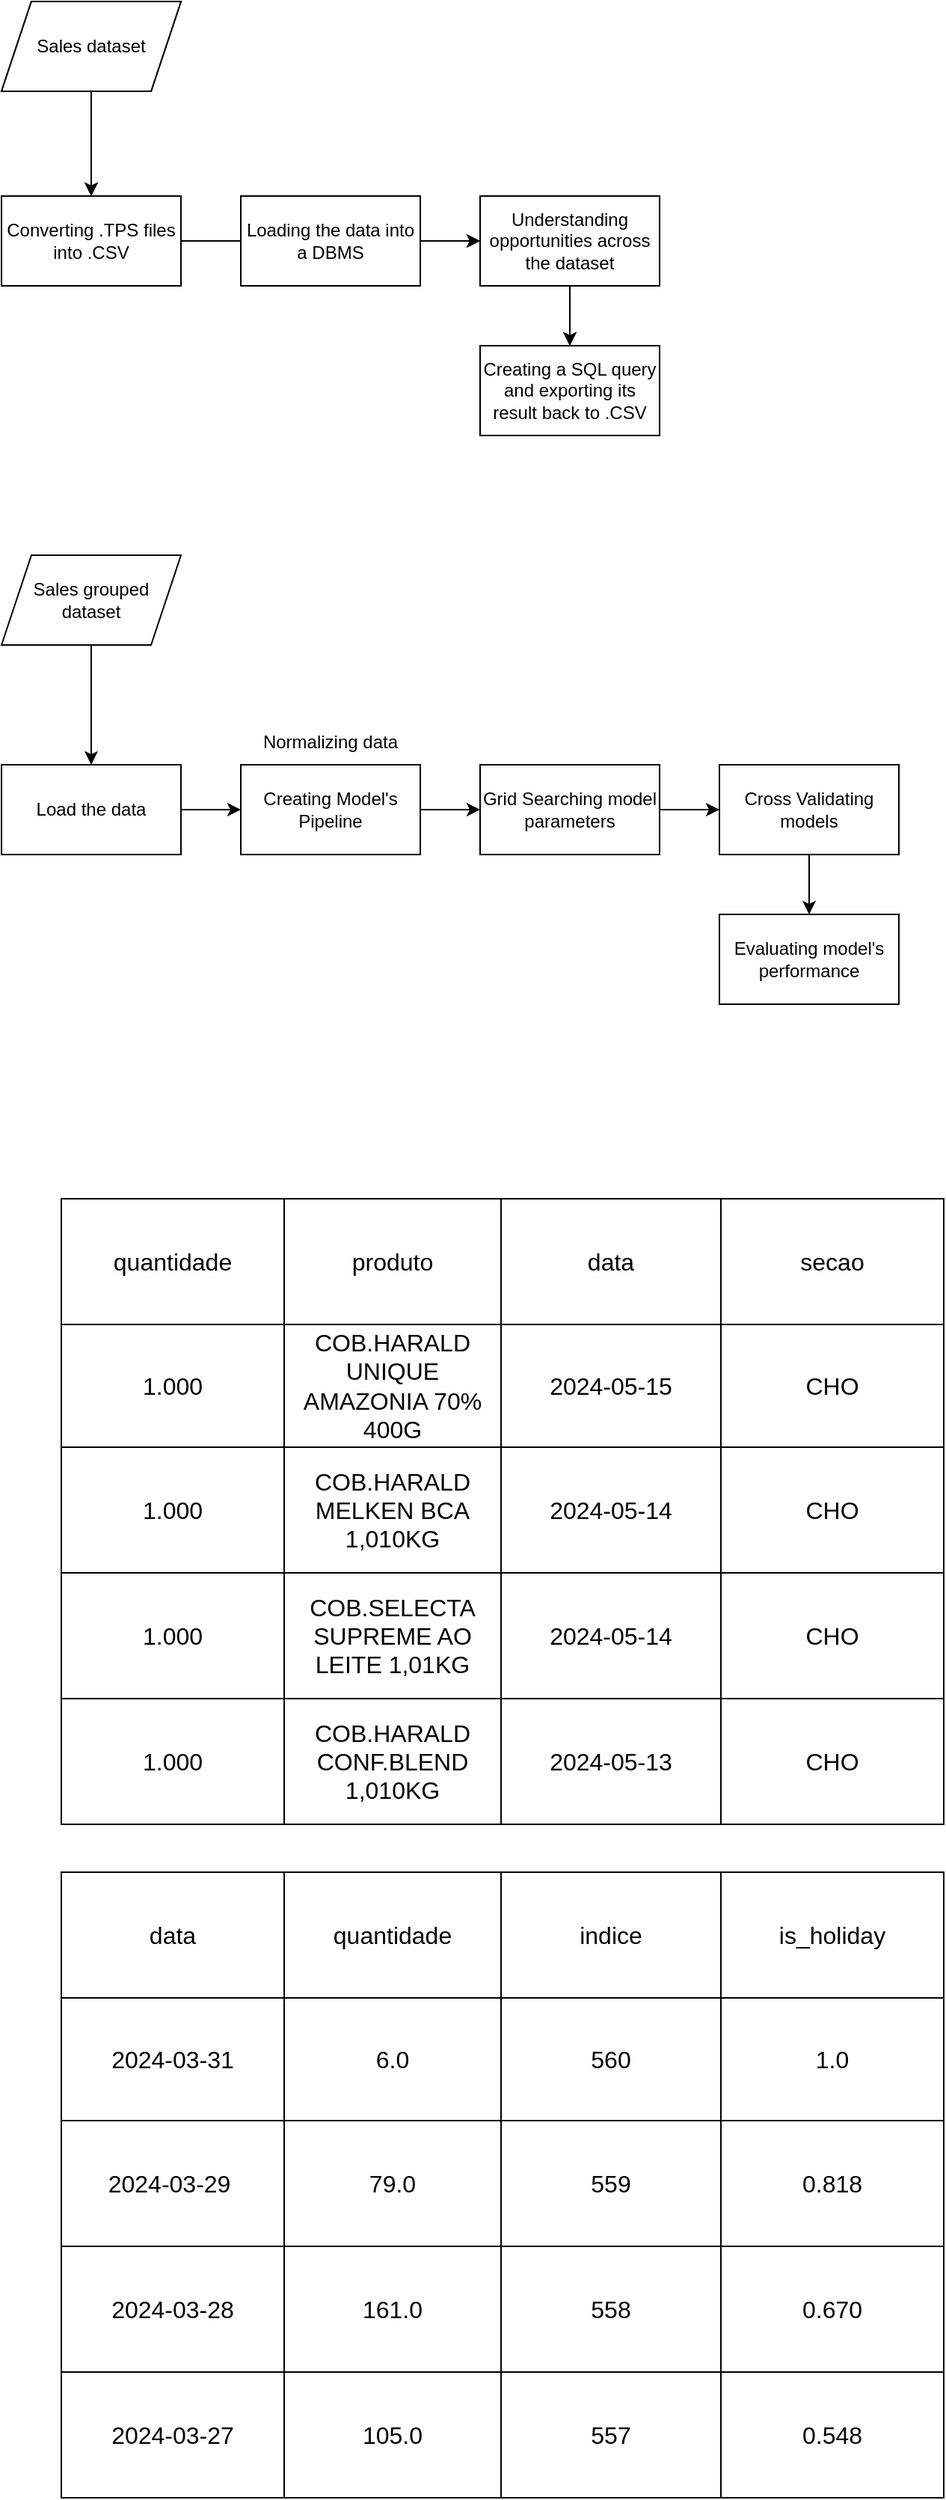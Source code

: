 <mxfile version="24.6.2" type="device">
  <diagram name="Página-1" id="yPa_uhPT4ltInZ0KPkGF">
    <mxGraphModel dx="1841" dy="622" grid="1" gridSize="10" guides="1" tooltips="1" connect="1" arrows="1" fold="1" page="1" pageScale="1" pageWidth="827" pageHeight="1169" math="0" shadow="0">
      <root>
        <mxCell id="0" />
        <mxCell id="1" parent="0" />
        <mxCell id="JU_kZ0H6BNVPB_HmZPoo-2" style="edgeStyle=orthogonalEdgeStyle;rounded=0;orthogonalLoop=1;jettySize=auto;html=1;" edge="1" parent="1" source="JU_kZ0H6BNVPB_HmZPoo-1">
          <mxGeometry relative="1" as="geometry">
            <mxPoint x="220" y="210" as="targetPoint" />
          </mxGeometry>
        </mxCell>
        <mxCell id="JU_kZ0H6BNVPB_HmZPoo-1" value="Converting .TPS files into .CSV" style="rounded=0;whiteSpace=wrap;html=1;" vertex="1" parent="1">
          <mxGeometry x="40" y="180" width="120" height="60" as="geometry" />
        </mxCell>
        <mxCell id="JU_kZ0H6BNVPB_HmZPoo-4" style="edgeStyle=orthogonalEdgeStyle;rounded=0;orthogonalLoop=1;jettySize=auto;html=1;" edge="1" parent="1" source="JU_kZ0H6BNVPB_HmZPoo-3" target="JU_kZ0H6BNVPB_HmZPoo-1">
          <mxGeometry relative="1" as="geometry" />
        </mxCell>
        <mxCell id="JU_kZ0H6BNVPB_HmZPoo-3" value="Sales dataset" style="shape=parallelogram;perimeter=parallelogramPerimeter;whiteSpace=wrap;html=1;fixedSize=1;" vertex="1" parent="1">
          <mxGeometry x="40" y="50" width="120" height="60" as="geometry" />
        </mxCell>
        <mxCell id="JU_kZ0H6BNVPB_HmZPoo-7" value="" style="edgeStyle=orthogonalEdgeStyle;rounded=0;orthogonalLoop=1;jettySize=auto;html=1;" edge="1" parent="1" source="JU_kZ0H6BNVPB_HmZPoo-5" target="JU_kZ0H6BNVPB_HmZPoo-6">
          <mxGeometry relative="1" as="geometry" />
        </mxCell>
        <mxCell id="JU_kZ0H6BNVPB_HmZPoo-5" value="Loading the data into a DBMS" style="rounded=0;whiteSpace=wrap;html=1;" vertex="1" parent="1">
          <mxGeometry x="200" y="180" width="120" height="60" as="geometry" />
        </mxCell>
        <mxCell id="JU_kZ0H6BNVPB_HmZPoo-11" value="" style="edgeStyle=orthogonalEdgeStyle;rounded=0;orthogonalLoop=1;jettySize=auto;html=1;" edge="1" parent="1" source="JU_kZ0H6BNVPB_HmZPoo-6" target="JU_kZ0H6BNVPB_HmZPoo-10">
          <mxGeometry relative="1" as="geometry" />
        </mxCell>
        <mxCell id="JU_kZ0H6BNVPB_HmZPoo-6" value="Understanding opportunities across the dataset" style="whiteSpace=wrap;html=1;rounded=0;" vertex="1" parent="1">
          <mxGeometry x="360" y="180" width="120" height="60" as="geometry" />
        </mxCell>
        <mxCell id="JU_kZ0H6BNVPB_HmZPoo-10" value="Creating a SQL query and exporting its result back to .CSV" style="whiteSpace=wrap;html=1;rounded=0;" vertex="1" parent="1">
          <mxGeometry x="360" y="280" width="120" height="60" as="geometry" />
        </mxCell>
        <mxCell id="JU_kZ0H6BNVPB_HmZPoo-14" value="" style="edgeStyle=orthogonalEdgeStyle;rounded=0;orthogonalLoop=1;jettySize=auto;html=1;" edge="1" parent="1" source="JU_kZ0H6BNVPB_HmZPoo-12" target="JU_kZ0H6BNVPB_HmZPoo-13">
          <mxGeometry relative="1" as="geometry" />
        </mxCell>
        <mxCell id="JU_kZ0H6BNVPB_HmZPoo-12" value="Sales grouped dataset" style="shape=parallelogram;perimeter=parallelogramPerimeter;whiteSpace=wrap;html=1;fixedSize=1;" vertex="1" parent="1">
          <mxGeometry x="40" y="420" width="120" height="60" as="geometry" />
        </mxCell>
        <mxCell id="JU_kZ0H6BNVPB_HmZPoo-20" value="" style="edgeStyle=orthogonalEdgeStyle;rounded=0;orthogonalLoop=1;jettySize=auto;html=1;" edge="1" parent="1" source="JU_kZ0H6BNVPB_HmZPoo-13" target="JU_kZ0H6BNVPB_HmZPoo-19">
          <mxGeometry relative="1" as="geometry" />
        </mxCell>
        <mxCell id="JU_kZ0H6BNVPB_HmZPoo-13" value="Load the data" style="whiteSpace=wrap;html=1;" vertex="1" parent="1">
          <mxGeometry x="40" y="560" width="120" height="60" as="geometry" />
        </mxCell>
        <mxCell id="JU_kZ0H6BNVPB_HmZPoo-18" value="" style="edgeStyle=orthogonalEdgeStyle;rounded=0;orthogonalLoop=1;jettySize=auto;html=1;" edge="1" parent="1" source="JU_kZ0H6BNVPB_HmZPoo-15" target="JU_kZ0H6BNVPB_HmZPoo-17">
          <mxGeometry relative="1" as="geometry" />
        </mxCell>
        <mxCell id="JU_kZ0H6BNVPB_HmZPoo-15" value="Grid Searching model parameters" style="whiteSpace=wrap;html=1;" vertex="1" parent="1">
          <mxGeometry x="360" y="560" width="120" height="60" as="geometry" />
        </mxCell>
        <mxCell id="JU_kZ0H6BNVPB_HmZPoo-24" value="" style="edgeStyle=orthogonalEdgeStyle;rounded=0;orthogonalLoop=1;jettySize=auto;html=1;" edge="1" parent="1" source="JU_kZ0H6BNVPB_HmZPoo-17" target="JU_kZ0H6BNVPB_HmZPoo-23">
          <mxGeometry relative="1" as="geometry" />
        </mxCell>
        <mxCell id="JU_kZ0H6BNVPB_HmZPoo-17" value="Cross Validating models" style="whiteSpace=wrap;html=1;" vertex="1" parent="1">
          <mxGeometry x="520" y="560" width="120" height="60" as="geometry" />
        </mxCell>
        <mxCell id="JU_kZ0H6BNVPB_HmZPoo-21" style="edgeStyle=orthogonalEdgeStyle;rounded=0;orthogonalLoop=1;jettySize=auto;html=1;" edge="1" parent="1" source="JU_kZ0H6BNVPB_HmZPoo-19" target="JU_kZ0H6BNVPB_HmZPoo-15">
          <mxGeometry relative="1" as="geometry" />
        </mxCell>
        <mxCell id="JU_kZ0H6BNVPB_HmZPoo-19" value="Creating Model&#39;s Pipeline" style="whiteSpace=wrap;html=1;" vertex="1" parent="1">
          <mxGeometry x="200" y="560" width="120" height="60" as="geometry" />
        </mxCell>
        <mxCell id="JU_kZ0H6BNVPB_HmZPoo-22" value="Normalizing data" style="text;html=1;align=center;verticalAlign=middle;whiteSpace=wrap;rounded=0;" vertex="1" parent="1">
          <mxGeometry x="210" y="530" width="100" height="30" as="geometry" />
        </mxCell>
        <mxCell id="JU_kZ0H6BNVPB_HmZPoo-23" value="Evaluating model&#39;s performance" style="whiteSpace=wrap;html=1;" vertex="1" parent="1">
          <mxGeometry x="520" y="660" width="120" height="60" as="geometry" />
        </mxCell>
        <mxCell id="JU_kZ0H6BNVPB_HmZPoo-25" style="edgeStyle=orthogonalEdgeStyle;rounded=0;orthogonalLoop=1;jettySize=auto;html=1;" edge="1" parent="1" source="JU_kZ0H6BNVPB_HmZPoo-26">
          <mxGeometry relative="1" as="geometry">
            <mxPoint x="220" y="210" as="targetPoint" />
          </mxGeometry>
        </mxCell>
        <mxCell id="JU_kZ0H6BNVPB_HmZPoo-26" value="Converting .TPS files into .CSV" style="rounded=0;whiteSpace=wrap;html=1;" vertex="1" parent="1">
          <mxGeometry x="40" y="180" width="120" height="60" as="geometry" />
        </mxCell>
        <mxCell id="JU_kZ0H6BNVPB_HmZPoo-27" style="edgeStyle=orthogonalEdgeStyle;rounded=0;orthogonalLoop=1;jettySize=auto;html=1;" edge="1" parent="1" source="JU_kZ0H6BNVPB_HmZPoo-28" target="JU_kZ0H6BNVPB_HmZPoo-26">
          <mxGeometry relative="1" as="geometry" />
        </mxCell>
        <mxCell id="JU_kZ0H6BNVPB_HmZPoo-28" value="Sales dataset" style="shape=parallelogram;perimeter=parallelogramPerimeter;whiteSpace=wrap;html=1;fixedSize=1;" vertex="1" parent="1">
          <mxGeometry x="40" y="50" width="120" height="60" as="geometry" />
        </mxCell>
        <mxCell id="JU_kZ0H6BNVPB_HmZPoo-29" value="" style="edgeStyle=orthogonalEdgeStyle;rounded=0;orthogonalLoop=1;jettySize=auto;html=1;" edge="1" parent="1" source="JU_kZ0H6BNVPB_HmZPoo-30" target="JU_kZ0H6BNVPB_HmZPoo-32">
          <mxGeometry relative="1" as="geometry" />
        </mxCell>
        <mxCell id="JU_kZ0H6BNVPB_HmZPoo-30" value="Loading the data into a DBMS" style="rounded=0;whiteSpace=wrap;html=1;" vertex="1" parent="1">
          <mxGeometry x="200" y="180" width="120" height="60" as="geometry" />
        </mxCell>
        <mxCell id="JU_kZ0H6BNVPB_HmZPoo-31" value="" style="edgeStyle=orthogonalEdgeStyle;rounded=0;orthogonalLoop=1;jettySize=auto;html=1;" edge="1" parent="1" source="JU_kZ0H6BNVPB_HmZPoo-32" target="JU_kZ0H6BNVPB_HmZPoo-33">
          <mxGeometry relative="1" as="geometry" />
        </mxCell>
        <mxCell id="JU_kZ0H6BNVPB_HmZPoo-32" value="Understanding opportunities across the dataset" style="whiteSpace=wrap;html=1;rounded=0;" vertex="1" parent="1">
          <mxGeometry x="360" y="180" width="120" height="60" as="geometry" />
        </mxCell>
        <mxCell id="JU_kZ0H6BNVPB_HmZPoo-33" value="Creating a SQL query and exporting its result back to .CSV" style="whiteSpace=wrap;html=1;rounded=0;" vertex="1" parent="1">
          <mxGeometry x="360" y="280" width="120" height="60" as="geometry" />
        </mxCell>
        <mxCell id="JU_kZ0H6BNVPB_HmZPoo-34" value="" style="shape=table;startSize=0;container=1;collapsible=0;childLayout=tableLayout;fontSize=16;" vertex="1" parent="1">
          <mxGeometry x="80" y="850" width="590" height="418" as="geometry" />
        </mxCell>
        <mxCell id="JU_kZ0H6BNVPB_HmZPoo-35" value="" style="shape=tableRow;horizontal=0;startSize=0;swimlaneHead=0;swimlaneBody=0;strokeColor=inherit;top=0;left=0;bottom=0;right=0;collapsible=0;dropTarget=0;fillColor=none;points=[[0,0.5],[1,0.5]];portConstraint=eastwest;fontSize=16;" vertex="1" parent="JU_kZ0H6BNVPB_HmZPoo-34">
          <mxGeometry width="590" height="84" as="geometry" />
        </mxCell>
        <mxCell id="JU_kZ0H6BNVPB_HmZPoo-36" value="quantidade" style="shape=partialRectangle;html=1;whiteSpace=wrap;connectable=0;strokeColor=inherit;overflow=hidden;fillColor=none;top=0;left=0;bottom=0;right=0;pointerEvents=1;fontSize=16;align=center;" vertex="1" parent="JU_kZ0H6BNVPB_HmZPoo-35">
          <mxGeometry width="149" height="84" as="geometry">
            <mxRectangle width="149" height="84" as="alternateBounds" />
          </mxGeometry>
        </mxCell>
        <mxCell id="JU_kZ0H6BNVPB_HmZPoo-37" value="produto" style="shape=partialRectangle;html=1;whiteSpace=wrap;connectable=0;strokeColor=inherit;overflow=hidden;fillColor=none;top=0;left=0;bottom=0;right=0;pointerEvents=1;fontSize=16;" vertex="1" parent="JU_kZ0H6BNVPB_HmZPoo-35">
          <mxGeometry x="149" width="145" height="84" as="geometry">
            <mxRectangle width="145" height="84" as="alternateBounds" />
          </mxGeometry>
        </mxCell>
        <mxCell id="JU_kZ0H6BNVPB_HmZPoo-38" value="data" style="shape=partialRectangle;html=1;whiteSpace=wrap;connectable=0;strokeColor=inherit;overflow=hidden;fillColor=none;top=0;left=0;bottom=0;right=0;pointerEvents=1;fontSize=16;" vertex="1" parent="JU_kZ0H6BNVPB_HmZPoo-35">
          <mxGeometry x="294" width="147" height="84" as="geometry">
            <mxRectangle width="147" height="84" as="alternateBounds" />
          </mxGeometry>
        </mxCell>
        <mxCell id="JU_kZ0H6BNVPB_HmZPoo-47" value="secao" style="shape=partialRectangle;html=1;whiteSpace=wrap;connectable=0;strokeColor=inherit;overflow=hidden;fillColor=none;top=0;left=0;bottom=0;right=0;pointerEvents=1;fontSize=16;" vertex="1" parent="JU_kZ0H6BNVPB_HmZPoo-35">
          <mxGeometry x="441" width="149" height="84" as="geometry">
            <mxRectangle width="149" height="84" as="alternateBounds" />
          </mxGeometry>
        </mxCell>
        <mxCell id="JU_kZ0H6BNVPB_HmZPoo-39" value="" style="shape=tableRow;horizontal=0;startSize=0;swimlaneHead=0;swimlaneBody=0;strokeColor=inherit;top=0;left=0;bottom=0;right=0;collapsible=0;dropTarget=0;fillColor=none;points=[[0,0.5],[1,0.5]];portConstraint=eastwest;fontSize=16;" vertex="1" parent="JU_kZ0H6BNVPB_HmZPoo-34">
          <mxGeometry y="84" width="590" height="82" as="geometry" />
        </mxCell>
        <mxCell id="JU_kZ0H6BNVPB_HmZPoo-40" value="1.000" style="shape=partialRectangle;html=1;whiteSpace=wrap;connectable=0;strokeColor=inherit;overflow=hidden;fillColor=none;top=0;left=0;bottom=0;right=0;pointerEvents=1;fontSize=16;" vertex="1" parent="JU_kZ0H6BNVPB_HmZPoo-39">
          <mxGeometry width="149" height="82" as="geometry">
            <mxRectangle width="149" height="82" as="alternateBounds" />
          </mxGeometry>
        </mxCell>
        <mxCell id="JU_kZ0H6BNVPB_HmZPoo-41" value="COB.HARALD UNIQUE AMAZONIA 70% 400G" style="shape=partialRectangle;html=1;whiteSpace=wrap;connectable=0;strokeColor=inherit;overflow=hidden;fillColor=none;top=0;left=0;bottom=0;right=0;pointerEvents=1;fontSize=16;" vertex="1" parent="JU_kZ0H6BNVPB_HmZPoo-39">
          <mxGeometry x="149" width="145" height="82" as="geometry">
            <mxRectangle width="145" height="82" as="alternateBounds" />
          </mxGeometry>
        </mxCell>
        <mxCell id="JU_kZ0H6BNVPB_HmZPoo-42" value="2024-05-15" style="shape=partialRectangle;html=1;whiteSpace=wrap;connectable=0;strokeColor=inherit;overflow=hidden;fillColor=none;top=0;left=0;bottom=0;right=0;pointerEvents=1;fontSize=16;" vertex="1" parent="JU_kZ0H6BNVPB_HmZPoo-39">
          <mxGeometry x="294" width="147" height="82" as="geometry">
            <mxRectangle width="147" height="82" as="alternateBounds" />
          </mxGeometry>
        </mxCell>
        <mxCell id="JU_kZ0H6BNVPB_HmZPoo-48" value="CHO" style="shape=partialRectangle;html=1;whiteSpace=wrap;connectable=0;strokeColor=inherit;overflow=hidden;fillColor=none;top=0;left=0;bottom=0;right=0;pointerEvents=1;fontSize=16;" vertex="1" parent="JU_kZ0H6BNVPB_HmZPoo-39">
          <mxGeometry x="441" width="149" height="82" as="geometry">
            <mxRectangle width="149" height="82" as="alternateBounds" />
          </mxGeometry>
        </mxCell>
        <mxCell id="JU_kZ0H6BNVPB_HmZPoo-43" value="" style="shape=tableRow;horizontal=0;startSize=0;swimlaneHead=0;swimlaneBody=0;strokeColor=inherit;top=0;left=0;bottom=0;right=0;collapsible=0;dropTarget=0;fillColor=none;points=[[0,0.5],[1,0.5]];portConstraint=eastwest;fontSize=16;" vertex="1" parent="JU_kZ0H6BNVPB_HmZPoo-34">
          <mxGeometry y="166" width="590" height="84" as="geometry" />
        </mxCell>
        <mxCell id="JU_kZ0H6BNVPB_HmZPoo-44" value="1.000" style="shape=partialRectangle;html=1;whiteSpace=wrap;connectable=0;strokeColor=inherit;overflow=hidden;fillColor=none;top=0;left=0;bottom=0;right=0;pointerEvents=1;fontSize=16;" vertex="1" parent="JU_kZ0H6BNVPB_HmZPoo-43">
          <mxGeometry width="149" height="84" as="geometry">
            <mxRectangle width="149" height="84" as="alternateBounds" />
          </mxGeometry>
        </mxCell>
        <mxCell id="JU_kZ0H6BNVPB_HmZPoo-45" value="COB.HARALD MELKEN BCA 1,010KG" style="shape=partialRectangle;html=1;whiteSpace=wrap;connectable=0;strokeColor=inherit;overflow=hidden;fillColor=none;top=0;left=0;bottom=0;right=0;pointerEvents=1;fontSize=16;" vertex="1" parent="JU_kZ0H6BNVPB_HmZPoo-43">
          <mxGeometry x="149" width="145" height="84" as="geometry">
            <mxRectangle width="145" height="84" as="alternateBounds" />
          </mxGeometry>
        </mxCell>
        <mxCell id="JU_kZ0H6BNVPB_HmZPoo-46" value="2024-05-14" style="shape=partialRectangle;html=1;whiteSpace=wrap;connectable=0;strokeColor=inherit;overflow=hidden;fillColor=none;top=0;left=0;bottom=0;right=0;pointerEvents=1;fontSize=16;" vertex="1" parent="JU_kZ0H6BNVPB_HmZPoo-43">
          <mxGeometry x="294" width="147" height="84" as="geometry">
            <mxRectangle width="147" height="84" as="alternateBounds" />
          </mxGeometry>
        </mxCell>
        <mxCell id="JU_kZ0H6BNVPB_HmZPoo-49" value="CHO" style="shape=partialRectangle;html=1;whiteSpace=wrap;connectable=0;strokeColor=inherit;overflow=hidden;fillColor=none;top=0;left=0;bottom=0;right=0;pointerEvents=1;fontSize=16;" vertex="1" parent="JU_kZ0H6BNVPB_HmZPoo-43">
          <mxGeometry x="441" width="149" height="84" as="geometry">
            <mxRectangle width="149" height="84" as="alternateBounds" />
          </mxGeometry>
        </mxCell>
        <mxCell id="JU_kZ0H6BNVPB_HmZPoo-55" style="shape=tableRow;horizontal=0;startSize=0;swimlaneHead=0;swimlaneBody=0;strokeColor=inherit;top=0;left=0;bottom=0;right=0;collapsible=0;dropTarget=0;fillColor=none;points=[[0,0.5],[1,0.5]];portConstraint=eastwest;fontSize=16;" vertex="1" parent="JU_kZ0H6BNVPB_HmZPoo-34">
          <mxGeometry y="250" width="590" height="84" as="geometry" />
        </mxCell>
        <mxCell id="JU_kZ0H6BNVPB_HmZPoo-56" value="1.000" style="shape=partialRectangle;html=1;whiteSpace=wrap;connectable=0;strokeColor=inherit;overflow=hidden;fillColor=none;top=0;left=0;bottom=0;right=0;pointerEvents=1;fontSize=16;" vertex="1" parent="JU_kZ0H6BNVPB_HmZPoo-55">
          <mxGeometry width="149" height="84" as="geometry">
            <mxRectangle width="149" height="84" as="alternateBounds" />
          </mxGeometry>
        </mxCell>
        <mxCell id="JU_kZ0H6BNVPB_HmZPoo-57" value="COB.SELECTA SUPREME AO LEITE 1,01KG" style="shape=partialRectangle;html=1;whiteSpace=wrap;connectable=0;strokeColor=inherit;overflow=hidden;fillColor=none;top=0;left=0;bottom=0;right=0;pointerEvents=1;fontSize=16;" vertex="1" parent="JU_kZ0H6BNVPB_HmZPoo-55">
          <mxGeometry x="149" width="145" height="84" as="geometry">
            <mxRectangle width="145" height="84" as="alternateBounds" />
          </mxGeometry>
        </mxCell>
        <mxCell id="JU_kZ0H6BNVPB_HmZPoo-58" value="2024-05-14" style="shape=partialRectangle;html=1;whiteSpace=wrap;connectable=0;strokeColor=inherit;overflow=hidden;fillColor=none;top=0;left=0;bottom=0;right=0;pointerEvents=1;fontSize=16;" vertex="1" parent="JU_kZ0H6BNVPB_HmZPoo-55">
          <mxGeometry x="294" width="147" height="84" as="geometry">
            <mxRectangle width="147" height="84" as="alternateBounds" />
          </mxGeometry>
        </mxCell>
        <mxCell id="JU_kZ0H6BNVPB_HmZPoo-59" value="CHO" style="shape=partialRectangle;html=1;whiteSpace=wrap;connectable=0;strokeColor=inherit;overflow=hidden;fillColor=none;top=0;left=0;bottom=0;right=0;pointerEvents=1;fontSize=16;" vertex="1" parent="JU_kZ0H6BNVPB_HmZPoo-55">
          <mxGeometry x="441" width="149" height="84" as="geometry">
            <mxRectangle width="149" height="84" as="alternateBounds" />
          </mxGeometry>
        </mxCell>
        <mxCell id="JU_kZ0H6BNVPB_HmZPoo-50" style="shape=tableRow;horizontal=0;startSize=0;swimlaneHead=0;swimlaneBody=0;strokeColor=inherit;top=0;left=0;bottom=0;right=0;collapsible=0;dropTarget=0;fillColor=none;points=[[0,0.5],[1,0.5]];portConstraint=eastwest;fontSize=16;" vertex="1" parent="JU_kZ0H6BNVPB_HmZPoo-34">
          <mxGeometry y="334" width="590" height="84" as="geometry" />
        </mxCell>
        <mxCell id="JU_kZ0H6BNVPB_HmZPoo-51" value="1.000" style="shape=partialRectangle;html=1;whiteSpace=wrap;connectable=0;strokeColor=inherit;overflow=hidden;fillColor=none;top=0;left=0;bottom=0;right=0;pointerEvents=1;fontSize=16;" vertex="1" parent="JU_kZ0H6BNVPB_HmZPoo-50">
          <mxGeometry width="149" height="84" as="geometry">
            <mxRectangle width="149" height="84" as="alternateBounds" />
          </mxGeometry>
        </mxCell>
        <mxCell id="JU_kZ0H6BNVPB_HmZPoo-52" value="COB.HARALD CONF.BLEND 1,010KG" style="shape=partialRectangle;html=1;whiteSpace=wrap;connectable=0;strokeColor=inherit;overflow=hidden;fillColor=none;top=0;left=0;bottom=0;right=0;pointerEvents=1;fontSize=16;" vertex="1" parent="JU_kZ0H6BNVPB_HmZPoo-50">
          <mxGeometry x="149" width="145" height="84" as="geometry">
            <mxRectangle width="145" height="84" as="alternateBounds" />
          </mxGeometry>
        </mxCell>
        <mxCell id="JU_kZ0H6BNVPB_HmZPoo-53" value="2024-05-13" style="shape=partialRectangle;html=1;whiteSpace=wrap;connectable=0;strokeColor=inherit;overflow=hidden;fillColor=none;top=0;left=0;bottom=0;right=0;pointerEvents=1;fontSize=16;" vertex="1" parent="JU_kZ0H6BNVPB_HmZPoo-50">
          <mxGeometry x="294" width="147" height="84" as="geometry">
            <mxRectangle width="147" height="84" as="alternateBounds" />
          </mxGeometry>
        </mxCell>
        <mxCell id="JU_kZ0H6BNVPB_HmZPoo-54" value="CHO" style="shape=partialRectangle;html=1;whiteSpace=wrap;connectable=0;strokeColor=inherit;overflow=hidden;fillColor=none;top=0;left=0;bottom=0;right=0;pointerEvents=1;fontSize=16;" vertex="1" parent="JU_kZ0H6BNVPB_HmZPoo-50">
          <mxGeometry x="441" width="149" height="84" as="geometry">
            <mxRectangle width="149" height="84" as="alternateBounds" />
          </mxGeometry>
        </mxCell>
        <mxCell id="JU_kZ0H6BNVPB_HmZPoo-60" value="" style="shape=table;startSize=0;container=1;collapsible=0;childLayout=tableLayout;fontSize=16;" vertex="1" parent="1">
          <mxGeometry x="80" y="1300" width="590" height="418" as="geometry" />
        </mxCell>
        <mxCell id="JU_kZ0H6BNVPB_HmZPoo-61" value="" style="shape=tableRow;horizontal=0;startSize=0;swimlaneHead=0;swimlaneBody=0;strokeColor=inherit;top=0;left=0;bottom=0;right=0;collapsible=0;dropTarget=0;fillColor=none;points=[[0,0.5],[1,0.5]];portConstraint=eastwest;fontSize=16;" vertex="1" parent="JU_kZ0H6BNVPB_HmZPoo-60">
          <mxGeometry width="590" height="84" as="geometry" />
        </mxCell>
        <mxCell id="JU_kZ0H6BNVPB_HmZPoo-62" value="data" style="shape=partialRectangle;html=1;whiteSpace=wrap;connectable=0;strokeColor=inherit;overflow=hidden;fillColor=none;top=0;left=0;bottom=0;right=0;pointerEvents=1;fontSize=16;align=center;" vertex="1" parent="JU_kZ0H6BNVPB_HmZPoo-61">
          <mxGeometry width="149" height="84" as="geometry">
            <mxRectangle width="149" height="84" as="alternateBounds" />
          </mxGeometry>
        </mxCell>
        <mxCell id="JU_kZ0H6BNVPB_HmZPoo-63" value="quantidade" style="shape=partialRectangle;html=1;whiteSpace=wrap;connectable=0;strokeColor=inherit;overflow=hidden;fillColor=none;top=0;left=0;bottom=0;right=0;pointerEvents=1;fontSize=16;" vertex="1" parent="JU_kZ0H6BNVPB_HmZPoo-61">
          <mxGeometry x="149" width="145" height="84" as="geometry">
            <mxRectangle width="145" height="84" as="alternateBounds" />
          </mxGeometry>
        </mxCell>
        <mxCell id="JU_kZ0H6BNVPB_HmZPoo-64" value="indice" style="shape=partialRectangle;html=1;whiteSpace=wrap;connectable=0;strokeColor=inherit;overflow=hidden;fillColor=none;top=0;left=0;bottom=0;right=0;pointerEvents=1;fontSize=16;" vertex="1" parent="JU_kZ0H6BNVPB_HmZPoo-61">
          <mxGeometry x="294" width="147" height="84" as="geometry">
            <mxRectangle width="147" height="84" as="alternateBounds" />
          </mxGeometry>
        </mxCell>
        <mxCell id="JU_kZ0H6BNVPB_HmZPoo-65" value="is_holiday" style="shape=partialRectangle;html=1;whiteSpace=wrap;connectable=0;strokeColor=inherit;overflow=hidden;fillColor=none;top=0;left=0;bottom=0;right=0;pointerEvents=1;fontSize=16;" vertex="1" parent="JU_kZ0H6BNVPB_HmZPoo-61">
          <mxGeometry x="441" width="149" height="84" as="geometry">
            <mxRectangle width="149" height="84" as="alternateBounds" />
          </mxGeometry>
        </mxCell>
        <mxCell id="JU_kZ0H6BNVPB_HmZPoo-66" value="" style="shape=tableRow;horizontal=0;startSize=0;swimlaneHead=0;swimlaneBody=0;strokeColor=inherit;top=0;left=0;bottom=0;right=0;collapsible=0;dropTarget=0;fillColor=none;points=[[0,0.5],[1,0.5]];portConstraint=eastwest;fontSize=16;" vertex="1" parent="JU_kZ0H6BNVPB_HmZPoo-60">
          <mxGeometry y="84" width="590" height="82" as="geometry" />
        </mxCell>
        <mxCell id="JU_kZ0H6BNVPB_HmZPoo-67" value="2024-03-31" style="shape=partialRectangle;html=1;whiteSpace=wrap;connectable=0;strokeColor=inherit;overflow=hidden;fillColor=none;top=0;left=0;bottom=0;right=0;pointerEvents=1;fontSize=16;" vertex="1" parent="JU_kZ0H6BNVPB_HmZPoo-66">
          <mxGeometry width="149" height="82" as="geometry">
            <mxRectangle width="149" height="82" as="alternateBounds" />
          </mxGeometry>
        </mxCell>
        <mxCell id="JU_kZ0H6BNVPB_HmZPoo-68" value="6.0" style="shape=partialRectangle;html=1;whiteSpace=wrap;connectable=0;strokeColor=inherit;overflow=hidden;fillColor=none;top=0;left=0;bottom=0;right=0;pointerEvents=1;fontSize=16;" vertex="1" parent="JU_kZ0H6BNVPB_HmZPoo-66">
          <mxGeometry x="149" width="145" height="82" as="geometry">
            <mxRectangle width="145" height="82" as="alternateBounds" />
          </mxGeometry>
        </mxCell>
        <mxCell id="JU_kZ0H6BNVPB_HmZPoo-69" value="560" style="shape=partialRectangle;html=1;whiteSpace=wrap;connectable=0;strokeColor=inherit;overflow=hidden;fillColor=none;top=0;left=0;bottom=0;right=0;pointerEvents=1;fontSize=16;" vertex="1" parent="JU_kZ0H6BNVPB_HmZPoo-66">
          <mxGeometry x="294" width="147" height="82" as="geometry">
            <mxRectangle width="147" height="82" as="alternateBounds" />
          </mxGeometry>
        </mxCell>
        <mxCell id="JU_kZ0H6BNVPB_HmZPoo-70" value="1.0" style="shape=partialRectangle;html=1;whiteSpace=wrap;connectable=0;strokeColor=inherit;overflow=hidden;fillColor=none;top=0;left=0;bottom=0;right=0;pointerEvents=1;fontSize=16;" vertex="1" parent="JU_kZ0H6BNVPB_HmZPoo-66">
          <mxGeometry x="441" width="149" height="82" as="geometry">
            <mxRectangle width="149" height="82" as="alternateBounds" />
          </mxGeometry>
        </mxCell>
        <mxCell id="JU_kZ0H6BNVPB_HmZPoo-71" value="" style="shape=tableRow;horizontal=0;startSize=0;swimlaneHead=0;swimlaneBody=0;strokeColor=inherit;top=0;left=0;bottom=0;right=0;collapsible=0;dropTarget=0;fillColor=none;points=[[0,0.5],[1,0.5]];portConstraint=eastwest;fontSize=16;" vertex="1" parent="JU_kZ0H6BNVPB_HmZPoo-60">
          <mxGeometry y="166" width="590" height="84" as="geometry" />
        </mxCell>
        <mxCell id="JU_kZ0H6BNVPB_HmZPoo-72" value="2024-03-29&amp;nbsp;" style="shape=partialRectangle;html=1;whiteSpace=wrap;connectable=0;strokeColor=inherit;overflow=hidden;fillColor=none;top=0;left=0;bottom=0;right=0;pointerEvents=1;fontSize=16;" vertex="1" parent="JU_kZ0H6BNVPB_HmZPoo-71">
          <mxGeometry width="149" height="84" as="geometry">
            <mxRectangle width="149" height="84" as="alternateBounds" />
          </mxGeometry>
        </mxCell>
        <mxCell id="JU_kZ0H6BNVPB_HmZPoo-73" value="79.0" style="shape=partialRectangle;html=1;whiteSpace=wrap;connectable=0;strokeColor=inherit;overflow=hidden;fillColor=none;top=0;left=0;bottom=0;right=0;pointerEvents=1;fontSize=16;" vertex="1" parent="JU_kZ0H6BNVPB_HmZPoo-71">
          <mxGeometry x="149" width="145" height="84" as="geometry">
            <mxRectangle width="145" height="84" as="alternateBounds" />
          </mxGeometry>
        </mxCell>
        <mxCell id="JU_kZ0H6BNVPB_HmZPoo-74" value="559" style="shape=partialRectangle;html=1;whiteSpace=wrap;connectable=0;strokeColor=inherit;overflow=hidden;fillColor=none;top=0;left=0;bottom=0;right=0;pointerEvents=1;fontSize=16;" vertex="1" parent="JU_kZ0H6BNVPB_HmZPoo-71">
          <mxGeometry x="294" width="147" height="84" as="geometry">
            <mxRectangle width="147" height="84" as="alternateBounds" />
          </mxGeometry>
        </mxCell>
        <mxCell id="JU_kZ0H6BNVPB_HmZPoo-75" value="0.818" style="shape=partialRectangle;html=1;whiteSpace=wrap;connectable=0;strokeColor=inherit;overflow=hidden;fillColor=none;top=0;left=0;bottom=0;right=0;pointerEvents=1;fontSize=16;" vertex="1" parent="JU_kZ0H6BNVPB_HmZPoo-71">
          <mxGeometry x="441" width="149" height="84" as="geometry">
            <mxRectangle width="149" height="84" as="alternateBounds" />
          </mxGeometry>
        </mxCell>
        <mxCell id="JU_kZ0H6BNVPB_HmZPoo-76" style="shape=tableRow;horizontal=0;startSize=0;swimlaneHead=0;swimlaneBody=0;strokeColor=inherit;top=0;left=0;bottom=0;right=0;collapsible=0;dropTarget=0;fillColor=none;points=[[0,0.5],[1,0.5]];portConstraint=eastwest;fontSize=16;" vertex="1" parent="JU_kZ0H6BNVPB_HmZPoo-60">
          <mxGeometry y="250" width="590" height="84" as="geometry" />
        </mxCell>
        <mxCell id="JU_kZ0H6BNVPB_HmZPoo-77" value="2024-03-28" style="shape=partialRectangle;html=1;whiteSpace=wrap;connectable=0;strokeColor=inherit;overflow=hidden;fillColor=none;top=0;left=0;bottom=0;right=0;pointerEvents=1;fontSize=16;" vertex="1" parent="JU_kZ0H6BNVPB_HmZPoo-76">
          <mxGeometry width="149" height="84" as="geometry">
            <mxRectangle width="149" height="84" as="alternateBounds" />
          </mxGeometry>
        </mxCell>
        <mxCell id="JU_kZ0H6BNVPB_HmZPoo-78" value="161.0" style="shape=partialRectangle;html=1;whiteSpace=wrap;connectable=0;strokeColor=inherit;overflow=hidden;fillColor=none;top=0;left=0;bottom=0;right=0;pointerEvents=1;fontSize=16;" vertex="1" parent="JU_kZ0H6BNVPB_HmZPoo-76">
          <mxGeometry x="149" width="145" height="84" as="geometry">
            <mxRectangle width="145" height="84" as="alternateBounds" />
          </mxGeometry>
        </mxCell>
        <mxCell id="JU_kZ0H6BNVPB_HmZPoo-79" value="558" style="shape=partialRectangle;html=1;whiteSpace=wrap;connectable=0;strokeColor=inherit;overflow=hidden;fillColor=none;top=0;left=0;bottom=0;right=0;pointerEvents=1;fontSize=16;" vertex="1" parent="JU_kZ0H6BNVPB_HmZPoo-76">
          <mxGeometry x="294" width="147" height="84" as="geometry">
            <mxRectangle width="147" height="84" as="alternateBounds" />
          </mxGeometry>
        </mxCell>
        <mxCell id="JU_kZ0H6BNVPB_HmZPoo-80" value="0.670" style="shape=partialRectangle;html=1;whiteSpace=wrap;connectable=0;strokeColor=inherit;overflow=hidden;fillColor=none;top=0;left=0;bottom=0;right=0;pointerEvents=1;fontSize=16;" vertex="1" parent="JU_kZ0H6BNVPB_HmZPoo-76">
          <mxGeometry x="441" width="149" height="84" as="geometry">
            <mxRectangle width="149" height="84" as="alternateBounds" />
          </mxGeometry>
        </mxCell>
        <mxCell id="JU_kZ0H6BNVPB_HmZPoo-81" style="shape=tableRow;horizontal=0;startSize=0;swimlaneHead=0;swimlaneBody=0;strokeColor=inherit;top=0;left=0;bottom=0;right=0;collapsible=0;dropTarget=0;fillColor=none;points=[[0,0.5],[1,0.5]];portConstraint=eastwest;fontSize=16;" vertex="1" parent="JU_kZ0H6BNVPB_HmZPoo-60">
          <mxGeometry y="334" width="590" height="84" as="geometry" />
        </mxCell>
        <mxCell id="JU_kZ0H6BNVPB_HmZPoo-82" value="2024-03-27" style="shape=partialRectangle;html=1;whiteSpace=wrap;connectable=0;strokeColor=inherit;overflow=hidden;fillColor=none;top=0;left=0;bottom=0;right=0;pointerEvents=1;fontSize=16;" vertex="1" parent="JU_kZ0H6BNVPB_HmZPoo-81">
          <mxGeometry width="149" height="84" as="geometry">
            <mxRectangle width="149" height="84" as="alternateBounds" />
          </mxGeometry>
        </mxCell>
        <mxCell id="JU_kZ0H6BNVPB_HmZPoo-83" value="105.0" style="shape=partialRectangle;html=1;whiteSpace=wrap;connectable=0;strokeColor=inherit;overflow=hidden;fillColor=none;top=0;left=0;bottom=0;right=0;pointerEvents=1;fontSize=16;" vertex="1" parent="JU_kZ0H6BNVPB_HmZPoo-81">
          <mxGeometry x="149" width="145" height="84" as="geometry">
            <mxRectangle width="145" height="84" as="alternateBounds" />
          </mxGeometry>
        </mxCell>
        <mxCell id="JU_kZ0H6BNVPB_HmZPoo-84" value="557" style="shape=partialRectangle;html=1;whiteSpace=wrap;connectable=0;strokeColor=inherit;overflow=hidden;fillColor=none;top=0;left=0;bottom=0;right=0;pointerEvents=1;fontSize=16;" vertex="1" parent="JU_kZ0H6BNVPB_HmZPoo-81">
          <mxGeometry x="294" width="147" height="84" as="geometry">
            <mxRectangle width="147" height="84" as="alternateBounds" />
          </mxGeometry>
        </mxCell>
        <mxCell id="JU_kZ0H6BNVPB_HmZPoo-85" value="0.548" style="shape=partialRectangle;html=1;whiteSpace=wrap;connectable=0;strokeColor=inherit;overflow=hidden;fillColor=none;top=0;left=0;bottom=0;right=0;pointerEvents=1;fontSize=16;" vertex="1" parent="JU_kZ0H6BNVPB_HmZPoo-81">
          <mxGeometry x="441" width="149" height="84" as="geometry">
            <mxRectangle width="149" height="84" as="alternateBounds" />
          </mxGeometry>
        </mxCell>
      </root>
    </mxGraphModel>
  </diagram>
</mxfile>
